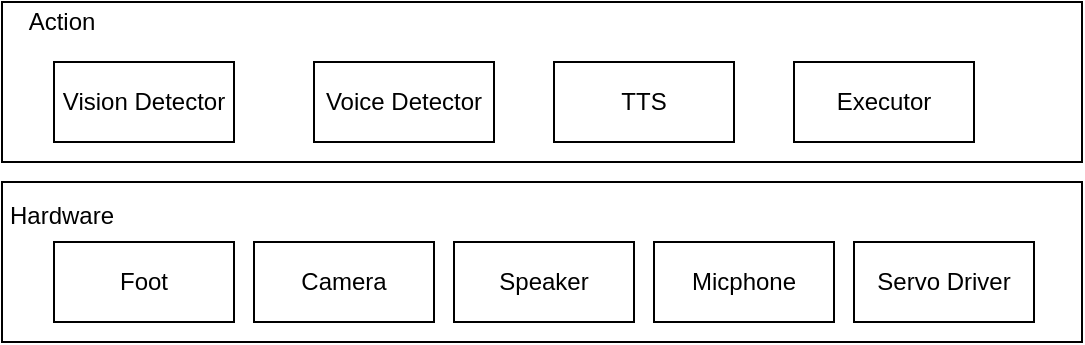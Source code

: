 <mxfile version="13.5.7" type="device"><diagram id="Vec4Ha9FjaCXy4om3IQO" name="Page-1"><mxGraphModel dx="946" dy="620" grid="1" gridSize="10" guides="1" tooltips="1" connect="1" arrows="1" fold="1" page="1" pageScale="1" pageWidth="827" pageHeight="1169" math="0" shadow="0"><root><mxCell id="0"/><mxCell id="1" parent="0"/><mxCell id="oBI6tQqSqO6okPIA2_1g-13" value="" style="rounded=0;whiteSpace=wrap;html=1;" vertex="1" parent="1"><mxGeometry x="140" y="230" width="540" height="80" as="geometry"/></mxCell><mxCell id="oBI6tQqSqO6okPIA2_1g-11" value="" style="rounded=0;whiteSpace=wrap;html=1;" vertex="1" parent="1"><mxGeometry x="140" y="320" width="540" height="80" as="geometry"/></mxCell><mxCell id="oBI6tQqSqO6okPIA2_1g-1" value="Foot" style="rounded=0;whiteSpace=wrap;html=1;" vertex="1" parent="1"><mxGeometry x="166" y="350" width="90" height="40" as="geometry"/></mxCell><mxCell id="oBI6tQqSqO6okPIA2_1g-2" value="Camera" style="rounded=0;whiteSpace=wrap;html=1;" vertex="1" parent="1"><mxGeometry x="266" y="350" width="90" height="40" as="geometry"/></mxCell><mxCell id="oBI6tQqSqO6okPIA2_1g-3" value="Speaker" style="rounded=0;whiteSpace=wrap;html=1;" vertex="1" parent="1"><mxGeometry x="366" y="350" width="90" height="40" as="geometry"/></mxCell><mxCell id="oBI6tQqSqO6okPIA2_1g-4" value="Micphone" style="rounded=0;whiteSpace=wrap;html=1;" vertex="1" parent="1"><mxGeometry x="466" y="350" width="90" height="40" as="geometry"/></mxCell><mxCell id="oBI6tQqSqO6okPIA2_1g-5" value="Servo Driver" style="rounded=0;whiteSpace=wrap;html=1;" vertex="1" parent="1"><mxGeometry x="566" y="350" width="90" height="40" as="geometry"/></mxCell><mxCell id="oBI6tQqSqO6okPIA2_1g-6" value="Vision Detector" style="rounded=0;whiteSpace=wrap;html=1;" vertex="1" parent="1"><mxGeometry x="166" y="260" width="90" height="40" as="geometry"/></mxCell><mxCell id="oBI6tQqSqO6okPIA2_1g-7" value="Voice Detector" style="rounded=0;whiteSpace=wrap;html=1;" vertex="1" parent="1"><mxGeometry x="296" y="260" width="90" height="40" as="geometry"/></mxCell><mxCell id="oBI6tQqSqO6okPIA2_1g-8" value="TTS" style="rounded=0;whiteSpace=wrap;html=1;" vertex="1" parent="1"><mxGeometry x="416" y="260" width="90" height="40" as="geometry"/></mxCell><mxCell id="oBI6tQqSqO6okPIA2_1g-9" value="Executor" style="rounded=0;whiteSpace=wrap;html=1;" vertex="1" parent="1"><mxGeometry x="536" y="260" width="90" height="40" as="geometry"/></mxCell><mxCell id="oBI6tQqSqO6okPIA2_1g-12" value="Hardware" style="text;html=1;strokeColor=none;fillColor=none;align=center;verticalAlign=middle;whiteSpace=wrap;rounded=0;" vertex="1" parent="1"><mxGeometry x="150" y="327" width="40" height="20" as="geometry"/></mxCell><mxCell id="oBI6tQqSqO6okPIA2_1g-14" value="Action" style="text;html=1;strokeColor=none;fillColor=none;align=center;verticalAlign=middle;whiteSpace=wrap;rounded=0;" vertex="1" parent="1"><mxGeometry x="150" y="230" width="40" height="20" as="geometry"/></mxCell></root></mxGraphModel></diagram></mxfile>